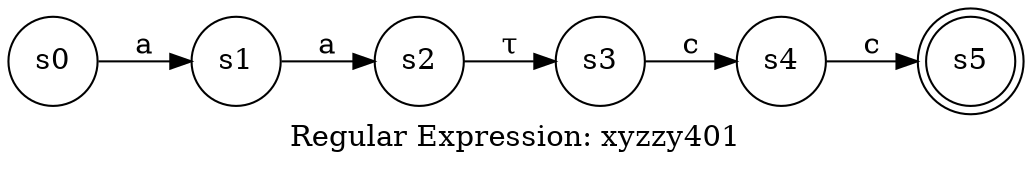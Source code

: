 digraph finite_state_machine {
	label="Regular Expression: xyzzy401";
	rankdir=LR;
	size="8,5"
	node [shape = doublecircle]; s5;
	node [shape = circle];
	s0 -> s1 [ label = "a" ];
	s1 -> s2 [ label = "a" ];
	s2 -> s3 [ label = "τ" ];
	s3 -> s4 [ label = "c" ];
	s4 -> s5 [ label = "c" ];
}

